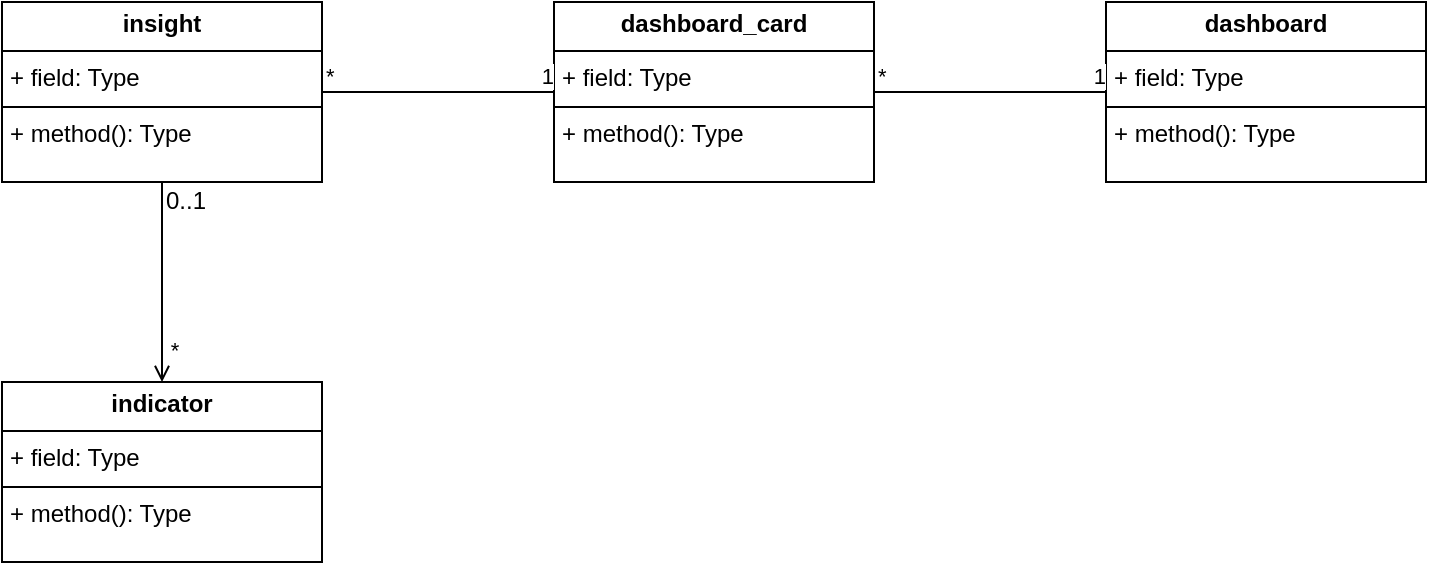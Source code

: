 <mxfile version="26.0.16">
  <diagram name="第 1 页" id="WVLdcxcYEfuY2MeaSi7h">
    <mxGraphModel dx="506" dy="825" grid="0" gridSize="10" guides="1" tooltips="1" connect="1" arrows="1" fold="1" page="0" pageScale="1" pageWidth="827" pageHeight="1169" math="0" shadow="0">
      <root>
        <mxCell id="0" />
        <mxCell id="1" parent="0" />
        <mxCell id="EKJ4J05l0flY04Zs9fpL-1" value="&lt;p style=&quot;margin:0px;margin-top:4px;text-align:center;&quot;&gt;&lt;b&gt;indicator&lt;/b&gt;&lt;/p&gt;&lt;hr size=&quot;1&quot; style=&quot;border-style:solid;&quot;&gt;&lt;p style=&quot;margin:0px;margin-left:4px;&quot;&gt;+ field: Type&lt;/p&gt;&lt;hr size=&quot;1&quot; style=&quot;border-style:solid;&quot;&gt;&lt;p style=&quot;margin:0px;margin-left:4px;&quot;&gt;+ method(): Type&lt;/p&gt;" style="verticalAlign=top;align=left;overflow=fill;html=1;whiteSpace=wrap;" vertex="1" parent="1">
          <mxGeometry x="962" y="588" width="160" height="90" as="geometry" />
        </mxCell>
        <mxCell id="EKJ4J05l0flY04Zs9fpL-2" value="&lt;p style=&quot;margin:0px;margin-top:4px;text-align:center;&quot;&gt;&lt;b&gt;insight&lt;/b&gt;&lt;/p&gt;&lt;hr size=&quot;1&quot; style=&quot;border-style:solid;&quot;&gt;&lt;p style=&quot;margin:0px;margin-left:4px;&quot;&gt;+ field: Type&lt;/p&gt;&lt;hr size=&quot;1&quot; style=&quot;border-style:solid;&quot;&gt;&lt;p style=&quot;margin:0px;margin-left:4px;&quot;&gt;+ method(): Type&lt;/p&gt;" style="verticalAlign=top;align=left;overflow=fill;html=1;whiteSpace=wrap;" vertex="1" parent="1">
          <mxGeometry x="962" y="398" width="160" height="90" as="geometry" />
        </mxCell>
        <mxCell id="EKJ4J05l0flY04Zs9fpL-3" value="&lt;p style=&quot;margin:0px;margin-top:4px;text-align:center;&quot;&gt;&lt;b&gt;dashboard&lt;/b&gt;&lt;/p&gt;&lt;hr size=&quot;1&quot; style=&quot;border-style:solid;&quot;&gt;&lt;p style=&quot;margin:0px;margin-left:4px;&quot;&gt;+ field: Type&lt;/p&gt;&lt;hr size=&quot;1&quot; style=&quot;border-style:solid;&quot;&gt;&lt;p style=&quot;margin:0px;margin-left:4px;&quot;&gt;+ method(): Type&lt;/p&gt;" style="verticalAlign=top;align=left;overflow=fill;html=1;whiteSpace=wrap;" vertex="1" parent="1">
          <mxGeometry x="1514" y="398" width="160" height="90" as="geometry" />
        </mxCell>
        <mxCell id="EKJ4J05l0flY04Zs9fpL-4" value="" style="endArrow=open;shadow=0;strokeWidth=1;rounded=0;curved=0;endFill=1;edgeStyle=elbowEdgeStyle;elbow=vertical;entryX=0.5;entryY=0;entryDx=0;entryDy=0;exitX=0.5;exitY=1;exitDx=0;exitDy=0;" edge="1" parent="1" source="EKJ4J05l0flY04Zs9fpL-2" target="EKJ4J05l0flY04Zs9fpL-1">
          <mxGeometry x="0.5" y="41" relative="1" as="geometry">
            <mxPoint x="997" y="216" as="sourcePoint" />
            <mxPoint x="1054" y="345" as="targetPoint" />
            <mxPoint x="-40" y="32" as="offset" />
          </mxGeometry>
        </mxCell>
        <mxCell id="EKJ4J05l0flY04Zs9fpL-5" value="0..1" style="resizable=0;align=left;verticalAlign=bottom;labelBackgroundColor=none;fontSize=12;" connectable="0" vertex="1" parent="EKJ4J05l0flY04Zs9fpL-4">
          <mxGeometry x="-1" relative="1" as="geometry">
            <mxPoint y="18" as="offset" />
          </mxGeometry>
        </mxCell>
        <mxCell id="EKJ4J05l0flY04Zs9fpL-7" value="*" style="edgeLabel;html=1;align=center;verticalAlign=middle;resizable=0;points=[];" vertex="1" connectable="0" parent="EKJ4J05l0flY04Zs9fpL-4">
          <mxGeometry x="0.566" y="-3" relative="1" as="geometry">
            <mxPoint x="9" y="5" as="offset" />
          </mxGeometry>
        </mxCell>
        <mxCell id="EKJ4J05l0flY04Zs9fpL-21" value="&lt;p style=&quot;margin:0px;margin-top:4px;text-align:center;&quot;&gt;&lt;b&gt;dashboard_card&lt;/b&gt;&lt;/p&gt;&lt;hr size=&quot;1&quot; style=&quot;border-style:solid;&quot;&gt;&lt;p style=&quot;margin:0px;margin-left:4px;&quot;&gt;+ field: Type&lt;/p&gt;&lt;hr size=&quot;1&quot; style=&quot;border-style:solid;&quot;&gt;&lt;p style=&quot;margin:0px;margin-left:4px;&quot;&gt;+ method(): Type&lt;/p&gt;" style="verticalAlign=top;align=left;overflow=fill;html=1;whiteSpace=wrap;" vertex="1" parent="1">
          <mxGeometry x="1238" y="398" width="160" height="90" as="geometry" />
        </mxCell>
        <mxCell id="EKJ4J05l0flY04Zs9fpL-22" value="" style="endArrow=none;html=1;edgeStyle=orthogonalEdgeStyle;rounded=0;exitX=1;exitY=0.5;exitDx=0;exitDy=0;entryX=0;entryY=0.5;entryDx=0;entryDy=0;" edge="1" parent="1" source="EKJ4J05l0flY04Zs9fpL-2" target="EKJ4J05l0flY04Zs9fpL-21">
          <mxGeometry relative="1" as="geometry">
            <mxPoint x="1174" y="582" as="sourcePoint" />
            <mxPoint x="1334" y="582" as="targetPoint" />
          </mxGeometry>
        </mxCell>
        <mxCell id="EKJ4J05l0flY04Zs9fpL-23" value="*" style="edgeLabel;resizable=0;html=1;align=left;verticalAlign=bottom;" connectable="0" vertex="1" parent="EKJ4J05l0flY04Zs9fpL-22">
          <mxGeometry x="-1" relative="1" as="geometry" />
        </mxCell>
        <mxCell id="EKJ4J05l0flY04Zs9fpL-24" value="1" style="edgeLabel;resizable=0;html=1;align=right;verticalAlign=bottom;" connectable="0" vertex="1" parent="EKJ4J05l0flY04Zs9fpL-22">
          <mxGeometry x="1" relative="1" as="geometry" />
        </mxCell>
        <mxCell id="EKJ4J05l0flY04Zs9fpL-25" value="" style="endArrow=none;html=1;edgeStyle=orthogonalEdgeStyle;rounded=0;exitX=1;exitY=0.5;exitDx=0;exitDy=0;entryX=0;entryY=0.5;entryDx=0;entryDy=0;" edge="1" parent="1" source="EKJ4J05l0flY04Zs9fpL-21" target="EKJ4J05l0flY04Zs9fpL-3">
          <mxGeometry relative="1" as="geometry">
            <mxPoint x="1391" y="450" as="sourcePoint" />
            <mxPoint x="1507" y="450" as="targetPoint" />
          </mxGeometry>
        </mxCell>
        <mxCell id="EKJ4J05l0flY04Zs9fpL-26" value="*" style="edgeLabel;resizable=0;html=1;align=left;verticalAlign=bottom;" connectable="0" vertex="1" parent="EKJ4J05l0flY04Zs9fpL-25">
          <mxGeometry x="-1" relative="1" as="geometry" />
        </mxCell>
        <mxCell id="EKJ4J05l0flY04Zs9fpL-27" value="1" style="edgeLabel;resizable=0;html=1;align=right;verticalAlign=bottom;" connectable="0" vertex="1" parent="EKJ4J05l0flY04Zs9fpL-25">
          <mxGeometry x="1" relative="1" as="geometry" />
        </mxCell>
      </root>
    </mxGraphModel>
  </diagram>
</mxfile>
